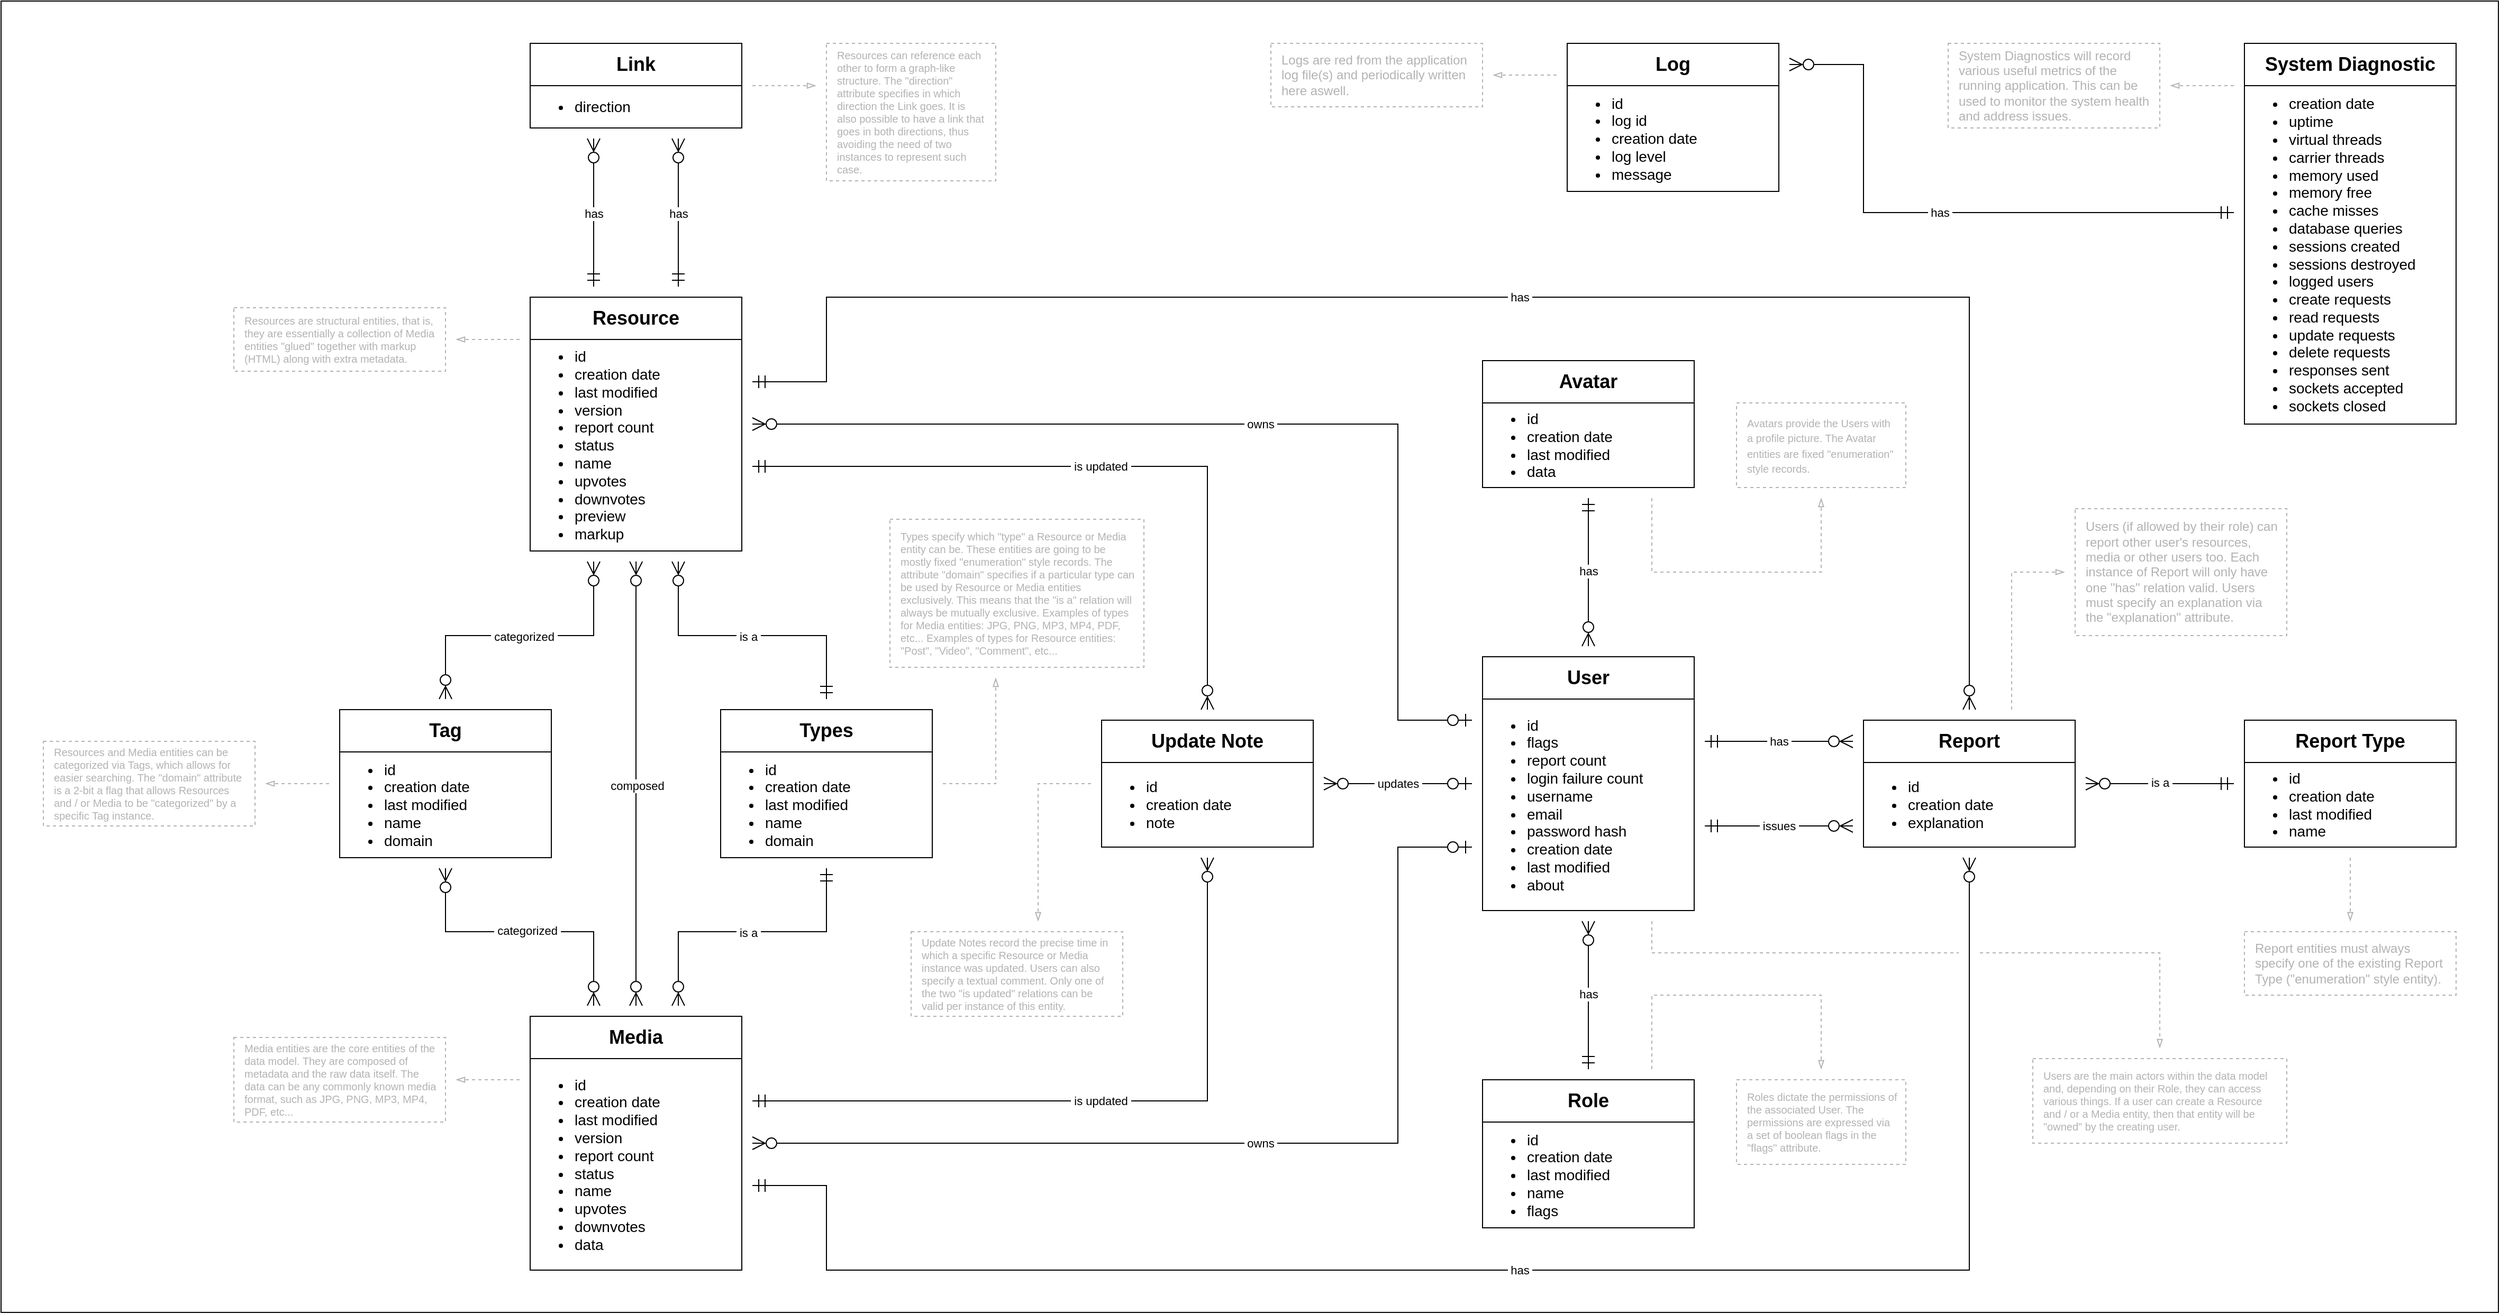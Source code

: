 <mxfile version="22.0.3" type="device" pages="3">
  <diagram id="eZXPIrArGWBGLFVNpYvM" name="Database ER">
    <mxGraphModel dx="2314" dy="1192" grid="1" gridSize="10" guides="0" tooltips="1" connect="1" arrows="1" fold="1" page="1" pageScale="1" pageWidth="4681" pageHeight="3300" math="0" shadow="0">
      <root>
        <mxCell id="0" />
        <mxCell id="1" parent="0" />
        <mxCell id="-WAaoJ8sJ4abrLc4d5gt-1" value="" style="rounded=0;whiteSpace=wrap;html=1;" parent="1" vertex="1">
          <mxGeometry x="760" y="760" width="2360" height="1240" as="geometry" />
        </mxCell>
        <mxCell id="M3f08CKbd2f47ijuFytJ-122" style="edgeStyle=orthogonalEdgeStyle;rounded=0;orthogonalLoop=1;jettySize=auto;html=1;endArrow=ERzeroToOne;endFill=0;startArrow=ERzeroToMany;startFill=0;endSize=10;startSize=10;" parent="1" edge="1">
          <mxGeometry relative="1" as="geometry">
            <mxPoint x="2010" y="1500" as="sourcePoint" />
            <mxPoint x="2150" y="1500" as="targetPoint" />
            <Array as="points">
              <mxPoint x="2080" y="1500" />
              <mxPoint x="2080" y="1500" />
            </Array>
          </mxGeometry>
        </mxCell>
        <mxCell id="M3f08CKbd2f47ijuFytJ-123" value="&amp;nbsp;updates&amp;nbsp;" style="edgeLabel;html=1;align=center;verticalAlign=middle;resizable=0;points=[];" parent="M3f08CKbd2f47ijuFytJ-122" vertex="1" connectable="0">
          <mxGeometry x="-0.003" relative="1" as="geometry">
            <mxPoint as="offset" />
          </mxGeometry>
        </mxCell>
        <mxCell id="7b05wyDqm9bEw5o-YQ6S-1" value="Resource" style="rounded=0;whiteSpace=wrap;html=1;fontSize=18;fontStyle=1;fillColor=none;" parent="1" vertex="1">
          <mxGeometry x="1260" y="1040" width="200" height="40" as="geometry" />
        </mxCell>
        <mxCell id="7b05wyDqm9bEw5o-YQ6S-2" value="&lt;ul style=&quot;font-size: 14px;&quot;&gt;&lt;li style=&quot;font-size: 14px;&quot;&gt;id&lt;/li&gt;&lt;li style=&quot;font-size: 14px;&quot;&gt;creation date&lt;/li&gt;&lt;li style=&quot;font-size: 14px;&quot;&gt;last modified&lt;/li&gt;&lt;li style=&quot;font-size: 14px;&quot;&gt;version&lt;/li&gt;&lt;li style=&quot;font-size: 14px;&quot;&gt;report count&lt;/li&gt;&lt;li style=&quot;font-size: 14px;&quot;&gt;status&lt;/li&gt;&lt;li&gt;name&lt;/li&gt;&lt;li style=&quot;font-size: 14px;&quot;&gt;upvotes&lt;/li&gt;&lt;li style=&quot;font-size: 14px;&quot;&gt;downvotes&lt;/li&gt;&lt;li style=&quot;font-size: 14px;&quot;&gt;preview&lt;/li&gt;&lt;li style=&quot;font-size: 14px;&quot;&gt;markup&lt;/li&gt;&lt;/ul&gt;" style="rounded=0;whiteSpace=wrap;html=1;align=left;fontSize=14;fillColor=none;verticalAlign=middle;" parent="1" vertex="1">
          <mxGeometry x="1260" y="1080" width="200" height="200" as="geometry" />
        </mxCell>
        <mxCell id="7b05wyDqm9bEw5o-YQ6S-3" value="Media" style="rounded=0;whiteSpace=wrap;html=1;fontSize=18;fontStyle=1;fillColor=none;" parent="1" vertex="1">
          <mxGeometry x="1260" y="1720" width="200" height="40" as="geometry" />
        </mxCell>
        <mxCell id="7b05wyDqm9bEw5o-YQ6S-4" value="&lt;ul style=&quot;font-size: 14px;&quot;&gt;&lt;li style=&quot;font-size: 14px;&quot;&gt;id&lt;/li&gt;&lt;li style=&quot;font-size: 14px;&quot;&gt;creation date&lt;/li&gt;&lt;li style=&quot;font-size: 14px;&quot;&gt;last modified&lt;/li&gt;&lt;li style=&quot;font-size: 14px;&quot;&gt;version&lt;/li&gt;&lt;li style=&quot;font-size: 14px;&quot;&gt;report count&lt;/li&gt;&lt;li style=&quot;font-size: 14px;&quot;&gt;status&lt;/li&gt;&lt;li&gt;name&lt;/li&gt;&lt;li style=&quot;font-size: 14px;&quot;&gt;upvotes&lt;/li&gt;&lt;li style=&quot;font-size: 14px;&quot;&gt;downvotes&lt;/li&gt;&lt;li style=&quot;font-size: 14px;&quot;&gt;data&lt;/li&gt;&lt;/ul&gt;" style="rounded=0;whiteSpace=wrap;html=1;align=left;fontSize=14;fillColor=none;verticalAlign=middle;" parent="1" vertex="1">
          <mxGeometry x="1260" y="1760" width="200" height="200" as="geometry" />
        </mxCell>
        <mxCell id="7b05wyDqm9bEw5o-YQ6S-5" style="edgeStyle=orthogonalEdgeStyle;rounded=0;orthogonalLoop=1;jettySize=auto;html=1;endArrow=ERzeroToMany;endFill=0;startArrow=ERzeroToMany;startFill=0;endSize=10;startSize=10;" parent="1" edge="1">
          <mxGeometry relative="1" as="geometry">
            <mxPoint x="1360" y="1710" as="sourcePoint" />
            <mxPoint x="1360.08" y="1290" as="targetPoint" />
            <Array as="points">
              <mxPoint x="1360.08" y="1320" />
              <mxPoint x="1360.08" y="1320" />
            </Array>
          </mxGeometry>
        </mxCell>
        <mxCell id="7b05wyDqm9bEw5o-YQ6S-6" value="&amp;nbsp;composed&amp;nbsp;" style="edgeLabel;html=1;align=center;verticalAlign=middle;resizable=0;points=[];" parent="7b05wyDqm9bEw5o-YQ6S-5" vertex="1" connectable="0">
          <mxGeometry x="-0.01" y="-1" relative="1" as="geometry">
            <mxPoint as="offset" />
          </mxGeometry>
        </mxCell>
        <mxCell id="7b05wyDqm9bEw5o-YQ6S-7" value="Types" style="rounded=0;whiteSpace=wrap;html=1;fontSize=18;fontStyle=1;fillColor=none;" parent="1" vertex="1">
          <mxGeometry x="1440" y="1430" width="200" height="40" as="geometry" />
        </mxCell>
        <mxCell id="7b05wyDqm9bEw5o-YQ6S-8" value="&lt;ul style=&quot;font-size: 14px;&quot;&gt;&lt;li style=&quot;font-size: 14px;&quot;&gt;id&lt;/li&gt;&lt;li&gt;creation date&lt;/li&gt;&lt;li&gt;last modified&lt;/li&gt;&lt;li style=&quot;font-size: 14px;&quot;&gt;name&lt;/li&gt;&lt;li style=&quot;font-size: 14px;&quot;&gt;domain&lt;/li&gt;&lt;/ul&gt;" style="rounded=0;whiteSpace=wrap;html=1;align=left;fontSize=14;fillColor=none;" parent="1" vertex="1">
          <mxGeometry x="1440" y="1470" width="200" height="100" as="geometry" />
        </mxCell>
        <mxCell id="7b05wyDqm9bEw5o-YQ6S-9" value="Tag" style="rounded=0;whiteSpace=wrap;html=1;fontSize=18;fontStyle=1;fillColor=none;" parent="1" vertex="1">
          <mxGeometry x="1080" y="1430" width="200" height="40" as="geometry" />
        </mxCell>
        <mxCell id="7b05wyDqm9bEw5o-YQ6S-10" value="&lt;ul style=&quot;font-size: 14px;&quot;&gt;&lt;li&gt;id&lt;/li&gt;&lt;li&gt;creation date&lt;/li&gt;&lt;li&gt;last modified&lt;/li&gt;&lt;li&gt;name&lt;/li&gt;&lt;li&gt;domain&lt;/li&gt;&lt;/ul&gt;" style="rounded=0;whiteSpace=wrap;html=1;align=left;fontSize=14;fillColor=none;" parent="1" vertex="1">
          <mxGeometry x="1080" y="1470" width="200" height="100" as="geometry" />
        </mxCell>
        <mxCell id="7b05wyDqm9bEw5o-YQ6S-11" value="Link" style="rounded=0;whiteSpace=wrap;html=1;fontSize=18;fontStyle=1;fillColor=none;" parent="1" vertex="1">
          <mxGeometry x="1260" y="800" width="200" height="40" as="geometry" />
        </mxCell>
        <mxCell id="7b05wyDqm9bEw5o-YQ6S-12" value="&lt;ul style=&quot;font-size: 14px;&quot;&gt;&lt;li style=&quot;font-size: 14px;&quot;&gt;direction&lt;/li&gt;&lt;/ul&gt;" style="rounded=0;whiteSpace=wrap;html=1;align=left;fontSize=14;fillColor=none;verticalAlign=middle;" parent="1" vertex="1">
          <mxGeometry x="1260" y="840" width="200" height="40" as="geometry" />
        </mxCell>
        <mxCell id="7b05wyDqm9bEw5o-YQ6S-13" style="edgeStyle=orthogonalEdgeStyle;rounded=0;orthogonalLoop=1;jettySize=auto;html=1;endArrow=ERmandOne;endFill=0;startArrow=ERzeroToMany;startFill=0;endSize=10;startSize=10;" parent="1" edge="1">
          <mxGeometry relative="1" as="geometry">
            <mxPoint x="1320" y="890" as="sourcePoint" />
            <mxPoint x="1320" y="1030" as="targetPoint" />
            <Array as="points">
              <mxPoint x="1320" y="930" />
              <mxPoint x="1320" y="930" />
            </Array>
          </mxGeometry>
        </mxCell>
        <mxCell id="7b05wyDqm9bEw5o-YQ6S-14" value="&amp;nbsp;has&amp;nbsp;" style="edgeLabel;html=1;align=center;verticalAlign=middle;resizable=0;points=[];" parent="7b05wyDqm9bEw5o-YQ6S-13" vertex="1" connectable="0">
          <mxGeometry x="0.006" relative="1" as="geometry">
            <mxPoint as="offset" />
          </mxGeometry>
        </mxCell>
        <mxCell id="7b05wyDqm9bEw5o-YQ6S-15" style="edgeStyle=orthogonalEdgeStyle;rounded=0;orthogonalLoop=1;jettySize=auto;html=1;endArrow=ERmandOne;endFill=0;startArrow=ERzeroToMany;startFill=0;endSize=10;startSize=10;" parent="1" edge="1">
          <mxGeometry relative="1" as="geometry">
            <mxPoint x="1400" y="890" as="sourcePoint" />
            <mxPoint x="1400" y="1030" as="targetPoint" />
            <Array as="points">
              <mxPoint x="1400" y="930" />
              <mxPoint x="1400" y="930" />
            </Array>
          </mxGeometry>
        </mxCell>
        <mxCell id="7b05wyDqm9bEw5o-YQ6S-16" value="&amp;nbsp;has&amp;nbsp;" style="edgeLabel;html=1;align=center;verticalAlign=middle;resizable=0;points=[];" parent="7b05wyDqm9bEw5o-YQ6S-15" vertex="1" connectable="0">
          <mxGeometry x="0.006" relative="1" as="geometry">
            <mxPoint as="offset" />
          </mxGeometry>
        </mxCell>
        <mxCell id="7b05wyDqm9bEw5o-YQ6S-20" style="edgeStyle=orthogonalEdgeStyle;rounded=0;orthogonalLoop=1;jettySize=auto;html=1;endArrow=ERzeroToMany;endFill=0;startArrow=ERzeroToMany;startFill=0;endSize=10;startSize=10;" parent="1" edge="1">
          <mxGeometry relative="1" as="geometry">
            <mxPoint x="1180" y="1420" as="sourcePoint" />
            <mxPoint x="1320" y="1290" as="targetPoint" />
            <Array as="points">
              <mxPoint x="1180" y="1360" />
              <mxPoint x="1320" y="1360" />
            </Array>
          </mxGeometry>
        </mxCell>
        <mxCell id="7b05wyDqm9bEw5o-YQ6S-21" value="&amp;nbsp;categorized&amp;nbsp;" style="edgeLabel;html=1;align=center;verticalAlign=middle;resizable=0;points=[];" parent="7b05wyDqm9bEw5o-YQ6S-20" vertex="1" connectable="0">
          <mxGeometry x="-0.01" y="-1" relative="1" as="geometry">
            <mxPoint as="offset" />
          </mxGeometry>
        </mxCell>
        <mxCell id="7b05wyDqm9bEw5o-YQ6S-22" style="edgeStyle=orthogonalEdgeStyle;rounded=0;orthogonalLoop=1;jettySize=auto;html=1;endArrow=ERzeroToMany;endFill=0;startArrow=ERzeroToMany;startFill=0;endSize=10;startSize=10;" parent="1" edge="1">
          <mxGeometry relative="1" as="geometry">
            <mxPoint x="1320" y="1710" as="sourcePoint" />
            <mxPoint x="1180" y="1580" as="targetPoint" />
            <Array as="points">
              <mxPoint x="1320" y="1640" />
              <mxPoint x="1180" y="1640" />
            </Array>
          </mxGeometry>
        </mxCell>
        <mxCell id="7b05wyDqm9bEw5o-YQ6S-23" value="&amp;nbsp;categorized&amp;nbsp;" style="edgeLabel;html=1;align=center;verticalAlign=middle;resizable=0;points=[];" parent="7b05wyDqm9bEw5o-YQ6S-22" vertex="1" connectable="0">
          <mxGeometry x="-0.01" y="-1" relative="1" as="geometry">
            <mxPoint as="offset" />
          </mxGeometry>
        </mxCell>
        <mxCell id="7b05wyDqm9bEw5o-YQ6S-24" style="edgeStyle=orthogonalEdgeStyle;rounded=0;orthogonalLoop=1;jettySize=auto;html=1;endArrow=ERzeroToMany;endFill=0;startArrow=ERmandOne;startFill=0;endSize=10;startSize=10;" parent="1" edge="1">
          <mxGeometry relative="1" as="geometry">
            <mxPoint x="1540" y="1420" as="sourcePoint" />
            <mxPoint x="1400" y="1290" as="targetPoint" />
            <Array as="points">
              <mxPoint x="1540" y="1360" />
              <mxPoint x="1400" y="1360" />
            </Array>
          </mxGeometry>
        </mxCell>
        <mxCell id="7b05wyDqm9bEw5o-YQ6S-25" value="&amp;nbsp;is a&amp;nbsp;" style="edgeLabel;html=1;align=center;verticalAlign=middle;resizable=0;points=[];" parent="7b05wyDqm9bEw5o-YQ6S-24" vertex="1" connectable="0">
          <mxGeometry x="-0.006" y="1" relative="1" as="geometry">
            <mxPoint as="offset" />
          </mxGeometry>
        </mxCell>
        <mxCell id="7b05wyDqm9bEw5o-YQ6S-26" style="edgeStyle=orthogonalEdgeStyle;rounded=0;orthogonalLoop=1;jettySize=auto;html=1;endArrow=ERzeroToMany;endFill=0;startArrow=ERmandOne;startFill=0;endSize=10;startSize=10;" parent="1" edge="1">
          <mxGeometry relative="1" as="geometry">
            <mxPoint x="1540" y="1580" as="sourcePoint" />
            <mxPoint x="1400" y="1710" as="targetPoint" />
            <Array as="points">
              <mxPoint x="1540" y="1640" />
              <mxPoint x="1400" y="1640" />
            </Array>
          </mxGeometry>
        </mxCell>
        <mxCell id="7b05wyDqm9bEw5o-YQ6S-27" value="&amp;nbsp;is a&amp;nbsp;" style="edgeLabel;html=1;align=center;verticalAlign=middle;resizable=0;points=[];" parent="7b05wyDqm9bEw5o-YQ6S-26" vertex="1" connectable="0">
          <mxGeometry x="-0.006" y="1" relative="1" as="geometry">
            <mxPoint as="offset" />
          </mxGeometry>
        </mxCell>
        <mxCell id="7b05wyDqm9bEw5o-YQ6S-28" value="Update Note" style="rounded=0;whiteSpace=wrap;html=1;fontSize=18;fontStyle=1;fillColor=none;" parent="1" vertex="1">
          <mxGeometry x="1800" y="1440" width="200" height="40" as="geometry" />
        </mxCell>
        <mxCell id="7b05wyDqm9bEw5o-YQ6S-29" value="&lt;ul style=&quot;font-size: 14px;&quot;&gt;&lt;li style=&quot;font-size: 14px;&quot;&gt;id&lt;/li&gt;&lt;li style=&quot;font-size: 14px;&quot;&gt;creation date&lt;/li&gt;&lt;li style=&quot;font-size: 14px;&quot;&gt;note&lt;/li&gt;&lt;/ul&gt;" style="rounded=0;whiteSpace=wrap;html=1;align=left;fontSize=14;fillColor=none;verticalAlign=middle;" parent="1" vertex="1">
          <mxGeometry x="1800" y="1480" width="200" height="80" as="geometry" />
        </mxCell>
        <mxCell id="7b05wyDqm9bEw5o-YQ6S-32" value="Report" style="rounded=0;whiteSpace=wrap;html=1;fontSize=18;fontStyle=1;fillColor=none;" parent="1" vertex="1">
          <mxGeometry x="2520" y="1440" width="200" height="40" as="geometry" />
        </mxCell>
        <mxCell id="7b05wyDqm9bEw5o-YQ6S-33" value="&lt;ul style=&quot;font-size: 14px;&quot;&gt;&lt;li style=&quot;font-size: 14px;&quot;&gt;id&lt;/li&gt;&lt;li style=&quot;font-size: 14px;&quot;&gt;creation date&lt;/li&gt;&lt;li style=&quot;font-size: 14px;&quot;&gt;explanation&lt;/li&gt;&lt;/ul&gt;" style="rounded=0;whiteSpace=wrap;html=1;align=left;fontSize=14;fillColor=none;verticalAlign=middle;" parent="1" vertex="1">
          <mxGeometry x="2520" y="1480" width="200" height="80" as="geometry" />
        </mxCell>
        <mxCell id="7b05wyDqm9bEw5o-YQ6S-34" value="Report Type" style="rounded=0;whiteSpace=wrap;html=1;fontSize=18;fontStyle=1;fillColor=none;" parent="1" vertex="1">
          <mxGeometry x="2880" y="1440" width="200" height="40" as="geometry" />
        </mxCell>
        <mxCell id="7b05wyDqm9bEw5o-YQ6S-35" value="&lt;ul style=&quot;font-size: 14px;&quot;&gt;&lt;li style=&quot;font-size: 14px;&quot;&gt;id&lt;/li&gt;&lt;li style=&quot;font-size: 14px;&quot;&gt;creation date&lt;/li&gt;&lt;li style=&quot;font-size: 14px;&quot;&gt;last modified&lt;/li&gt;&lt;li&gt;name&lt;/li&gt;&lt;/ul&gt;" style="rounded=0;whiteSpace=wrap;html=1;align=left;fontSize=14;fillColor=none;verticalAlign=middle;" parent="1" vertex="1">
          <mxGeometry x="2880" y="1480" width="200" height="80" as="geometry" />
        </mxCell>
        <mxCell id="7b05wyDqm9bEw5o-YQ6S-36" style="edgeStyle=orthogonalEdgeStyle;rounded=0;orthogonalLoop=1;jettySize=auto;html=1;endArrow=ERzeroToMany;endFill=0;startArrow=ERmandOne;startFill=0;endSize=10;startSize=10;" parent="1" edge="1">
          <mxGeometry relative="1" as="geometry">
            <mxPoint x="1470" y="1200" as="sourcePoint" />
            <mxPoint x="1900" y="1430" as="targetPoint" />
            <Array as="points">
              <mxPoint x="1900" y="1200" />
            </Array>
          </mxGeometry>
        </mxCell>
        <mxCell id="7b05wyDqm9bEw5o-YQ6S-37" value="&amp;nbsp;is updated&amp;nbsp;" style="edgeLabel;html=1;align=center;verticalAlign=middle;resizable=0;points=[];" parent="7b05wyDqm9bEw5o-YQ6S-36" vertex="1" connectable="0">
          <mxGeometry x="-0.004" relative="1" as="geometry">
            <mxPoint as="offset" />
          </mxGeometry>
        </mxCell>
        <mxCell id="7b05wyDqm9bEw5o-YQ6S-38" style="edgeStyle=orthogonalEdgeStyle;rounded=0;orthogonalLoop=1;jettySize=auto;html=1;endArrow=ERzeroToMany;endFill=0;startArrow=ERmandOne;startFill=0;endSize=10;startSize=10;" parent="1" edge="1">
          <mxGeometry relative="1" as="geometry">
            <mxPoint x="1470" y="1800" as="sourcePoint" />
            <mxPoint x="1900" y="1570" as="targetPoint" />
            <Array as="points">
              <mxPoint x="1900" y="1800" />
            </Array>
          </mxGeometry>
        </mxCell>
        <mxCell id="7b05wyDqm9bEw5o-YQ6S-39" value="&amp;nbsp;is updated&amp;nbsp;" style="edgeLabel;html=1;align=center;verticalAlign=middle;resizable=0;points=[];" parent="7b05wyDqm9bEw5o-YQ6S-38" vertex="1" connectable="0">
          <mxGeometry x="-0.004" relative="1" as="geometry">
            <mxPoint as="offset" />
          </mxGeometry>
        </mxCell>
        <mxCell id="7b05wyDqm9bEw5o-YQ6S-40" style="edgeStyle=orthogonalEdgeStyle;rounded=0;orthogonalLoop=1;jettySize=auto;html=1;endArrow=ERmandOne;endFill=0;startArrow=ERzeroToMany;startFill=0;endSize=10;startSize=10;" parent="1" edge="1">
          <mxGeometry relative="1" as="geometry">
            <mxPoint x="2730" y="1500" as="sourcePoint" />
            <mxPoint x="2870" y="1500" as="targetPoint" />
          </mxGeometry>
        </mxCell>
        <mxCell id="7b05wyDqm9bEw5o-YQ6S-41" value="&amp;nbsp;is a&amp;nbsp;" style="edgeLabel;html=1;align=center;verticalAlign=middle;resizable=0;points=[];" parent="7b05wyDqm9bEw5o-YQ6S-40" vertex="1" connectable="0">
          <mxGeometry x="-0.006" y="1" relative="1" as="geometry">
            <mxPoint as="offset" />
          </mxGeometry>
        </mxCell>
        <mxCell id="7b05wyDqm9bEw5o-YQ6S-42" value="User" style="rounded=0;whiteSpace=wrap;html=1;fontSize=18;fontStyle=1;fillColor=none;" parent="1" vertex="1">
          <mxGeometry x="2160" y="1380" width="200" height="40" as="geometry" />
        </mxCell>
        <mxCell id="7b05wyDqm9bEw5o-YQ6S-43" value="&lt;ul style=&quot;font-size: 14px;&quot;&gt;&lt;li style=&quot;font-size: 14px;&quot;&gt;id&lt;/li&gt;&lt;li&gt;flags&lt;/li&gt;&lt;li&gt;report count&lt;/li&gt;&lt;li&gt;login failure count&lt;/li&gt;&lt;li style=&quot;font-size: 14px;&quot;&gt;username&lt;/li&gt;&lt;li style=&quot;font-size: 14px;&quot;&gt;email&lt;/li&gt;&lt;li style=&quot;font-size: 14px;&quot;&gt;password hash&lt;/li&gt;&lt;li style=&quot;font-size: 14px;&quot;&gt;creation date&lt;/li&gt;&lt;li style=&quot;font-size: 14px;&quot;&gt;last modified&lt;/li&gt;&lt;li style=&quot;font-size: 14px;&quot;&gt;about&lt;/li&gt;&lt;/ul&gt;" style="rounded=0;whiteSpace=wrap;html=1;align=left;fontSize=14;fillColor=none;verticalAlign=middle;" parent="1" vertex="1">
          <mxGeometry x="2160" y="1420" width="200" height="200" as="geometry" />
        </mxCell>
        <mxCell id="7b05wyDqm9bEw5o-YQ6S-44" style="edgeStyle=orthogonalEdgeStyle;rounded=0;orthogonalLoop=1;jettySize=auto;html=1;endArrow=ERzeroToOne;endFill=0;startArrow=ERzeroToMany;startFill=0;endSize=10;startSize=10;" parent="1" edge="1">
          <mxGeometry relative="1" as="geometry">
            <mxPoint x="1470" y="1840" as="sourcePoint" />
            <mxPoint x="2150" y="1560" as="targetPoint" />
            <Array as="points">
              <mxPoint x="2080" y="1840" />
              <mxPoint x="2080" y="1560" />
            </Array>
          </mxGeometry>
        </mxCell>
        <mxCell id="7b05wyDqm9bEw5o-YQ6S-45" value="&amp;nbsp;owns&amp;nbsp;" style="edgeLabel;html=1;align=center;verticalAlign=middle;resizable=0;points=[];" parent="7b05wyDqm9bEw5o-YQ6S-44" vertex="1" connectable="0">
          <mxGeometry x="0.0" relative="1" as="geometry">
            <mxPoint as="offset" />
          </mxGeometry>
        </mxCell>
        <mxCell id="7b05wyDqm9bEw5o-YQ6S-46" style="edgeStyle=orthogonalEdgeStyle;rounded=0;orthogonalLoop=1;jettySize=auto;html=1;endArrow=ERzeroToMany;endFill=0;startArrow=ERmandOne;startFill=0;endSize=10;startSize=10;" parent="1" edge="1">
          <mxGeometry relative="1" as="geometry">
            <mxPoint x="1470" y="1880" as="sourcePoint" />
            <mxPoint x="2620" y="1570" as="targetPoint" />
            <Array as="points">
              <mxPoint x="1540" y="1880" />
              <mxPoint x="1540" y="1960" />
              <mxPoint x="2620" y="1960" />
            </Array>
          </mxGeometry>
        </mxCell>
        <mxCell id="7b05wyDqm9bEw5o-YQ6S-47" value="&amp;nbsp;has&amp;nbsp;" style="edgeLabel;html=1;align=center;verticalAlign=middle;resizable=0;points=[];" parent="7b05wyDqm9bEw5o-YQ6S-46" vertex="1" connectable="0">
          <mxGeometry x="-0.006" relative="1" as="geometry">
            <mxPoint as="offset" />
          </mxGeometry>
        </mxCell>
        <mxCell id="7b05wyDqm9bEw5o-YQ6S-48" style="edgeStyle=orthogonalEdgeStyle;rounded=0;orthogonalLoop=1;jettySize=auto;html=1;endArrow=ERzeroToMany;endFill=0;startArrow=ERmandOne;startFill=0;endSize=10;startSize=10;" parent="1" edge="1">
          <mxGeometry relative="1" as="geometry">
            <mxPoint x="1470" y="1120" as="sourcePoint" />
            <mxPoint x="2620" y="1430" as="targetPoint" />
            <Array as="points">
              <mxPoint x="1540" y="1120" />
              <mxPoint x="1540" y="1040" />
              <mxPoint x="2620" y="1040" />
            </Array>
          </mxGeometry>
        </mxCell>
        <mxCell id="7b05wyDqm9bEw5o-YQ6S-49" value="&amp;nbsp;has&amp;nbsp;" style="edgeLabel;html=1;align=center;verticalAlign=middle;resizable=0;points=[];" parent="7b05wyDqm9bEw5o-YQ6S-48" vertex="1" connectable="0">
          <mxGeometry x="-0.006" relative="1" as="geometry">
            <mxPoint as="offset" />
          </mxGeometry>
        </mxCell>
        <mxCell id="7b05wyDqm9bEw5o-YQ6S-50" style="edgeStyle=orthogonalEdgeStyle;rounded=0;orthogonalLoop=1;jettySize=auto;html=1;endArrow=ERzeroToOne;endFill=0;startArrow=ERzeroToMany;startFill=0;endSize=10;startSize=10;" parent="1" edge="1">
          <mxGeometry relative="1" as="geometry">
            <mxPoint x="1470" y="1160" as="sourcePoint" />
            <mxPoint x="2150" y="1440" as="targetPoint" />
            <Array as="points">
              <mxPoint x="2080" y="1160" />
              <mxPoint x="2080" y="1440" />
            </Array>
          </mxGeometry>
        </mxCell>
        <mxCell id="7b05wyDqm9bEw5o-YQ6S-51" value="&amp;nbsp;owns&amp;nbsp;" style="edgeLabel;html=1;align=center;verticalAlign=middle;resizable=0;points=[];" parent="7b05wyDqm9bEw5o-YQ6S-50" vertex="1" connectable="0">
          <mxGeometry x="0.0" relative="1" as="geometry">
            <mxPoint as="offset" />
          </mxGeometry>
        </mxCell>
        <mxCell id="7b05wyDqm9bEw5o-YQ6S-54" value="Avatar" style="rounded=0;whiteSpace=wrap;html=1;fontSize=18;fontStyle=1;fillColor=none;" parent="1" vertex="1">
          <mxGeometry x="2160" y="1100" width="200" height="40" as="geometry" />
        </mxCell>
        <mxCell id="7b05wyDqm9bEw5o-YQ6S-55" value="&lt;ul style=&quot;font-size: 14px;&quot;&gt;&lt;li style=&quot;font-size: 14px;&quot;&gt;id&lt;/li&gt;&lt;li style=&quot;font-size: 14px;&quot;&gt;creation date&lt;/li&gt;&lt;li style=&quot;font-size: 14px;&quot;&gt;last modified&lt;/li&gt;&lt;li style=&quot;font-size: 14px;&quot;&gt;data&lt;/li&gt;&lt;/ul&gt;" style="rounded=0;whiteSpace=wrap;html=1;align=left;fontSize=14;fillColor=none;verticalAlign=middle;" parent="1" vertex="1">
          <mxGeometry x="2160" y="1140" width="200" height="80" as="geometry" />
        </mxCell>
        <mxCell id="7b05wyDqm9bEw5o-YQ6S-56" style="edgeStyle=orthogonalEdgeStyle;rounded=0;orthogonalLoop=1;jettySize=auto;html=1;endArrow=ERmandOne;endFill=0;startArrow=ERzeroToMany;startFill=0;endSize=10;startSize=10;" parent="1" edge="1">
          <mxGeometry relative="1" as="geometry">
            <mxPoint x="2260" y="1370" as="sourcePoint" />
            <mxPoint x="2260" y="1230" as="targetPoint" />
          </mxGeometry>
        </mxCell>
        <mxCell id="7b05wyDqm9bEw5o-YQ6S-57" value="has" style="edgeLabel;html=1;align=center;verticalAlign=middle;resizable=0;points=[];" parent="7b05wyDqm9bEw5o-YQ6S-56" vertex="1" connectable="0">
          <mxGeometry x="0.018" relative="1" as="geometry">
            <mxPoint as="offset" />
          </mxGeometry>
        </mxCell>
        <mxCell id="7b05wyDqm9bEw5o-YQ6S-58" value="Role" style="rounded=0;whiteSpace=wrap;html=1;fontSize=18;fontStyle=1;fillColor=none;" parent="1" vertex="1">
          <mxGeometry x="2160" y="1780" width="200" height="40" as="geometry" />
        </mxCell>
        <mxCell id="7b05wyDqm9bEw5o-YQ6S-59" value="&lt;ul style=&quot;font-size: 14px;&quot;&gt;&lt;li style=&quot;font-size: 14px;&quot;&gt;id&lt;/li&gt;&lt;li style=&quot;font-size: 14px;&quot;&gt;creation date&lt;/li&gt;&lt;li style=&quot;font-size: 14px;&quot;&gt;last modified&lt;/li&gt;&lt;li&gt;name&lt;/li&gt;&lt;li style=&quot;font-size: 14px;&quot;&gt;flags&lt;/li&gt;&lt;/ul&gt;" style="rounded=0;whiteSpace=wrap;html=1;align=left;fontSize=14;fillColor=none;verticalAlign=middle;" parent="1" vertex="1">
          <mxGeometry x="2160" y="1820" width="200" height="100" as="geometry" />
        </mxCell>
        <mxCell id="7b05wyDqm9bEw5o-YQ6S-60" style="edgeStyle=orthogonalEdgeStyle;rounded=0;orthogonalLoop=1;jettySize=auto;html=1;endArrow=ERzeroToMany;endFill=0;startArrow=ERmandOne;startFill=0;endSize=10;startSize=10;" parent="1" edge="1">
          <mxGeometry relative="1" as="geometry">
            <mxPoint x="2260" y="1770" as="sourcePoint" />
            <mxPoint x="2260" y="1630" as="targetPoint" />
          </mxGeometry>
        </mxCell>
        <mxCell id="7b05wyDqm9bEw5o-YQ6S-61" value="has" style="edgeLabel;html=1;align=center;verticalAlign=middle;resizable=0;points=[];" parent="7b05wyDqm9bEw5o-YQ6S-60" vertex="1" connectable="0">
          <mxGeometry x="0.018" relative="1" as="geometry">
            <mxPoint as="offset" />
          </mxGeometry>
        </mxCell>
        <mxCell id="7b05wyDqm9bEw5o-YQ6S-64" style="edgeStyle=orthogonalEdgeStyle;rounded=0;orthogonalLoop=1;jettySize=auto;html=1;endArrow=ERzeroToMany;endFill=0;startArrow=ERmandOne;startFill=0;endSize=10;startSize=10;" parent="1" edge="1">
          <mxGeometry relative="1" as="geometry">
            <mxPoint x="2370" y="1460" as="sourcePoint" />
            <mxPoint x="2510" y="1460" as="targetPoint" />
            <Array as="points">
              <mxPoint x="2440" y="1460" />
              <mxPoint x="2440" y="1460" />
            </Array>
          </mxGeometry>
        </mxCell>
        <mxCell id="7b05wyDqm9bEw5o-YQ6S-65" value="&amp;nbsp;has&amp;nbsp;" style="edgeLabel;html=1;align=center;verticalAlign=middle;resizable=0;points=[];" parent="7b05wyDqm9bEw5o-YQ6S-64" vertex="1" connectable="0">
          <mxGeometry x="-0.006" relative="1" as="geometry">
            <mxPoint as="offset" />
          </mxGeometry>
        </mxCell>
        <mxCell id="7b05wyDqm9bEw5o-YQ6S-66" style="edgeStyle=orthogonalEdgeStyle;rounded=0;orthogonalLoop=1;jettySize=auto;html=1;endArrow=ERzeroToMany;endFill=0;startArrow=ERmandOne;startFill=0;endSize=10;startSize=10;" parent="1" edge="1">
          <mxGeometry relative="1" as="geometry">
            <mxPoint x="2370" y="1540" as="sourcePoint" />
            <mxPoint x="2510" y="1540" as="targetPoint" />
            <Array as="points">
              <mxPoint x="2440" y="1540" />
              <mxPoint x="2440" y="1540" />
            </Array>
          </mxGeometry>
        </mxCell>
        <mxCell id="7b05wyDqm9bEw5o-YQ6S-67" value="&amp;nbsp;issues&amp;nbsp;" style="edgeLabel;html=1;align=center;verticalAlign=middle;resizable=0;points=[];" parent="7b05wyDqm9bEw5o-YQ6S-66" vertex="1" connectable="0">
          <mxGeometry x="-0.006" relative="1" as="geometry">
            <mxPoint as="offset" />
          </mxGeometry>
        </mxCell>
        <mxCell id="4DxbdbWb2lk3k9siDuRa-1" value="&lt;div style=&quot;font-size: 10px;&quot;&gt;&lt;span style=&quot;background-color: initial; font-size: 10px;&quot;&gt;&lt;font style=&quot;font-size: 10px;&quot;&gt;Resources can reference each other to form a graph-like structure. The &quot;direction&quot; attribute specifies in which direction the Link goes. It is also possible to have a link that goes in both directions, thus avoiding the need of two instances to represent such case.&lt;/font&gt;&lt;/span&gt;&lt;/div&gt;" style="text;html=1;strokeColor=#B3B3B3;fillColor=none;align=left;verticalAlign=middle;whiteSpace=wrap;rounded=0;perimeterSpacing=0;dashed=1;spacing=10;fontColor=#B3B3B3;fontSize=10;" parent="1" vertex="1">
          <mxGeometry x="1540" y="800" width="160" height="130" as="geometry" />
        </mxCell>
        <mxCell id="4DxbdbWb2lk3k9siDuRa-3" value="&lt;font style=&quot;font-size: 10px;&quot;&gt;Resources are structural entities, that is, they are essentially a collection of Media entities &quot;glued&quot; together with markup (HTML) along with extra metadata.&lt;/font&gt;" style="text;html=1;strokeColor=#B3B3B3;fillColor=none;align=left;verticalAlign=middle;whiteSpace=wrap;rounded=0;perimeterSpacing=0;dashed=1;spacing=10;fontColor=#B3B3B3;fontSize=10;" parent="1" vertex="1">
          <mxGeometry x="980" y="1050" width="200" height="60" as="geometry" />
        </mxCell>
        <mxCell id="4DxbdbWb2lk3k9siDuRa-4" value="&lt;font color=&quot;#b3b3b3&quot; style=&quot;font-size: 10px;&quot;&gt;Media entities are the core entities of the data model. They are composed of metadata and the raw data itself. The data can be any commonly known media format, such as JPG, PNG, MP3, MP4, PDF, etc...&lt;/font&gt;" style="text;html=1;strokeColor=#B3B3B3;fillColor=none;align=left;verticalAlign=middle;whiteSpace=wrap;rounded=0;perimeterSpacing=0;dashed=1;spacing=10;fontSize=10;" parent="1" vertex="1">
          <mxGeometry x="980" y="1740" width="200" height="80" as="geometry" />
        </mxCell>
        <mxCell id="4DxbdbWb2lk3k9siDuRa-5" value="&lt;font color=&quot;#b3b3b3&quot; style=&quot;font-size: 10px;&quot;&gt;Resources and Media entities can be categorized via Tags, which allows for easier searching. The &quot;domain&quot; attribute is a 2-bit a flag that allows Resources and / or Media to be &quot;categorized&quot; by a specific Tag instance.&lt;/font&gt;" style="text;html=1;strokeColor=#B3B3B3;fillColor=none;align=left;verticalAlign=middle;whiteSpace=wrap;rounded=0;perimeterSpacing=0;dashed=1;spacing=10;fontSize=10;" parent="1" vertex="1">
          <mxGeometry x="800" y="1460" width="200" height="80" as="geometry" />
        </mxCell>
        <mxCell id="4DxbdbWb2lk3k9siDuRa-6" value="&lt;font color=&quot;#b3b3b3&quot; style=&quot;font-size: 10px;&quot;&gt;Types specify which &quot;type&quot; a Resource or Media entity can be. These entities are going to be mostly fixed &quot;enumeration&quot; style records. The attribute &quot;domain&quot; specifies if a particular type can be used by Resource or Media entities exclusively. This means that the &quot;is a&quot; relation will always be mutually exclusive. Examples of types for Media entities:&amp;nbsp;JPG, PNG, MP3, MP4, PDF, etc... Examples of types for Resource entities: &quot;Post&quot;, &quot;Video&quot;, &quot;Comment&quot;, etc...&lt;br&gt;&lt;/font&gt;" style="text;html=1;strokeColor=#B3B3B3;fillColor=none;align=left;verticalAlign=middle;whiteSpace=wrap;rounded=0;perimeterSpacing=0;dashed=1;spacing=10;fontSize=10;" parent="1" vertex="1">
          <mxGeometry x="1600" y="1250" width="240" height="140" as="geometry" />
        </mxCell>
        <mxCell id="4DxbdbWb2lk3k9siDuRa-7" value="&lt;font color=&quot;#b3b3b3&quot; style=&quot;font-size: 10px;&quot;&gt;Update Notes record the precise time in which a specific Resource or Media instance was updated. Users can also specify a textual comment. Only one of the two &quot;is updated&quot; relations can be valid per instance of this entity.&lt;/font&gt;" style="text;html=1;strokeColor=#B3B3B3;fillColor=none;align=left;verticalAlign=middle;whiteSpace=wrap;rounded=0;perimeterSpacing=0;dashed=1;spacing=10;fontSize=10;" parent="1" vertex="1">
          <mxGeometry x="1620" y="1640" width="200" height="80" as="geometry" />
        </mxCell>
        <mxCell id="4DxbdbWb2lk3k9siDuRa-8" value="&lt;font color=&quot;#b3b3b3&quot; style=&quot;font-size: 10px;&quot;&gt;Roles dictate the permissions of the associated User. The permissions are expressed via a set of boolean flags in the &quot;flags&quot; attribute.&lt;/font&gt;" style="text;html=1;strokeColor=#B3B3B3;fillColor=none;align=left;verticalAlign=middle;whiteSpace=wrap;rounded=0;perimeterSpacing=0;dashed=1;spacing=10;fontSize=10;" parent="1" vertex="1">
          <mxGeometry x="2400" y="1780" width="160" height="80" as="geometry" />
        </mxCell>
        <mxCell id="4DxbdbWb2lk3k9siDuRa-9" value="&lt;font style=&quot;font-size: 10px;&quot; color=&quot;#b3b3b3&quot;&gt;Avatars provide the Users with a profile picture. The Avatar entities are fixed &quot;enumeration&quot; style records.&lt;/font&gt;" style="text;html=1;strokeColor=#B3B3B3;fillColor=none;align=left;verticalAlign=middle;whiteSpace=wrap;rounded=0;perimeterSpacing=0;dashed=1;spacing=10;" parent="1" vertex="1">
          <mxGeometry x="2400" y="1140" width="160" height="80" as="geometry" />
        </mxCell>
        <mxCell id="4DxbdbWb2lk3k9siDuRa-10" value="&lt;font color=&quot;#b3b3b3&quot;&gt;Report entities must always specify one of the existing Report Type (&quot;enumeration&quot; style entity).&lt;/font&gt;" style="text;html=1;strokeColor=#B3B3B3;fillColor=none;align=left;verticalAlign=middle;whiteSpace=wrap;rounded=0;perimeterSpacing=0;dashed=1;spacing=10;" parent="1" vertex="1">
          <mxGeometry x="2880" y="1640" width="200" height="60" as="geometry" />
        </mxCell>
        <mxCell id="4DxbdbWb2lk3k9siDuRa-11" value="&lt;font color=&quot;#b3b3b3&quot;&gt;Users (if allowed by their role) can report other user&#39;s resources, media or other users too. Each instance of Report will only have one &quot;has&quot; relation valid. Users must specify an explanation via the &quot;explanation&quot; attribute.&lt;/font&gt;" style="text;html=1;strokeColor=#B3B3B3;fillColor=none;align=left;verticalAlign=middle;whiteSpace=wrap;rounded=0;perimeterSpacing=0;dashed=1;spacing=10;" parent="1" vertex="1">
          <mxGeometry x="2720" y="1240" width="200" height="120" as="geometry" />
        </mxCell>
        <mxCell id="4DxbdbWb2lk3k9siDuRa-12" value="" style="endArrow=blockThin;html=1;rounded=0;dashed=1;endFill=0;strokeColor=#B3B3B3;" parent="1" edge="1">
          <mxGeometry width="50" height="50" relative="1" as="geometry">
            <mxPoint x="1470" y="840" as="sourcePoint" />
            <mxPoint x="1530" y="840" as="targetPoint" />
          </mxGeometry>
        </mxCell>
        <mxCell id="4DxbdbWb2lk3k9siDuRa-13" value="" style="endArrow=blockThin;html=1;rounded=0;dashed=1;endFill=0;strokeColor=#B3B3B3;" parent="1" edge="1">
          <mxGeometry width="50" height="50" relative="1" as="geometry">
            <mxPoint x="1250" y="1080" as="sourcePoint" />
            <mxPoint x="1190" y="1080" as="targetPoint" />
          </mxGeometry>
        </mxCell>
        <mxCell id="4DxbdbWb2lk3k9siDuRa-14" value="" style="endArrow=blockThin;html=1;rounded=0;dashed=1;endFill=0;strokeColor=#B3B3B3;" parent="1" edge="1">
          <mxGeometry width="50" height="50" relative="1" as="geometry">
            <mxPoint x="1070" y="1500" as="sourcePoint" />
            <mxPoint x="1010" y="1500" as="targetPoint" />
          </mxGeometry>
        </mxCell>
        <mxCell id="4DxbdbWb2lk3k9siDuRa-15" value="" style="endArrow=blockThin;html=1;rounded=0;dashed=1;endFill=0;strokeColor=#B3B3B3;" parent="1" edge="1">
          <mxGeometry width="50" height="50" relative="1" as="geometry">
            <mxPoint x="1250" y="1780" as="sourcePoint" />
            <mxPoint x="1190" y="1780" as="targetPoint" />
          </mxGeometry>
        </mxCell>
        <mxCell id="4DxbdbWb2lk3k9siDuRa-16" value="" style="endArrow=blockThin;html=1;rounded=0;dashed=1;endFill=0;strokeColor=#B3B3B3;" parent="1" edge="1">
          <mxGeometry width="50" height="50" relative="1" as="geometry">
            <mxPoint x="1790" y="1500" as="sourcePoint" />
            <mxPoint x="1740" y="1630" as="targetPoint" />
            <Array as="points">
              <mxPoint x="1740" y="1500" />
            </Array>
          </mxGeometry>
        </mxCell>
        <mxCell id="4DxbdbWb2lk3k9siDuRa-18" value="" style="endArrow=blockThin;html=1;rounded=0;dashed=1;endFill=0;strokeColor=#B3B3B3;" parent="1" edge="1">
          <mxGeometry width="50" height="50" relative="1" as="geometry">
            <mxPoint x="1650" y="1500" as="sourcePoint" />
            <mxPoint x="1700" y="1400" as="targetPoint" />
            <Array as="points">
              <mxPoint x="1700" y="1500" />
            </Array>
          </mxGeometry>
        </mxCell>
        <mxCell id="4DxbdbWb2lk3k9siDuRa-19" value="" style="endArrow=blockThin;html=1;rounded=0;dashed=1;endFill=0;strokeColor=#B3B3B3;" parent="1" edge="1">
          <mxGeometry width="50" height="50" relative="1" as="geometry">
            <mxPoint x="2320" y="1770" as="sourcePoint" />
            <mxPoint x="2480" y="1770" as="targetPoint" />
            <Array as="points">
              <mxPoint x="2320" y="1700" />
              <mxPoint x="2480" y="1700" />
            </Array>
          </mxGeometry>
        </mxCell>
        <mxCell id="4DxbdbWb2lk3k9siDuRa-21" value="" style="endArrow=blockThin;html=1;rounded=0;dashed=1;endFill=0;strokeColor=#B3B3B3;" parent="1" edge="1">
          <mxGeometry width="50" height="50" relative="1" as="geometry">
            <mxPoint x="2320" y="1230" as="sourcePoint" />
            <mxPoint x="2480" y="1230" as="targetPoint" />
            <Array as="points">
              <mxPoint x="2320" y="1300" />
              <mxPoint x="2480" y="1300" />
            </Array>
          </mxGeometry>
        </mxCell>
        <mxCell id="4DxbdbWb2lk3k9siDuRa-22" value="" style="endArrow=blockThin;html=1;rounded=0;dashed=1;endFill=0;strokeColor=#B3B3B3;" parent="1" edge="1">
          <mxGeometry width="50" height="50" relative="1" as="geometry">
            <mxPoint x="2660" y="1430" as="sourcePoint" />
            <mxPoint x="2710" y="1300" as="targetPoint" />
            <Array as="points">
              <mxPoint x="2660" y="1300" />
            </Array>
          </mxGeometry>
        </mxCell>
        <mxCell id="4DxbdbWb2lk3k9siDuRa-23" value="" style="endArrow=blockThin;html=1;rounded=0;dashed=1;endFill=0;strokeColor=#B3B3B3;" parent="1" edge="1">
          <mxGeometry width="50" height="50" relative="1" as="geometry">
            <mxPoint x="2980" y="1570" as="sourcePoint" />
            <mxPoint x="2980" y="1630" as="targetPoint" />
            <Array as="points">
              <mxPoint x="2980" y="1600" />
            </Array>
          </mxGeometry>
        </mxCell>
        <mxCell id="4DxbdbWb2lk3k9siDuRa-25" value="Users are the main actors within the data model and, depending on their Role, they can access various things. If a user can create a Resource and / or a Media entity, then that entity will be &quot;owned&quot; by the creating user." style="text;html=1;strokeColor=#B3B3B3;fillColor=none;align=left;verticalAlign=middle;whiteSpace=wrap;rounded=0;perimeterSpacing=0;dashed=1;spacing=10;fontSize=10;fontColor=#B3B3B3;" parent="1" vertex="1">
          <mxGeometry x="2680" y="1760" width="240" height="80" as="geometry" />
        </mxCell>
        <mxCell id="4DxbdbWb2lk3k9siDuRa-26" value="" style="endArrow=blockThin;html=1;rounded=0;dashed=1;endFill=0;strokeColor=#B3B3B3;jumpStyle=gap;jumpSize=20;" parent="1" edge="1">
          <mxGeometry width="50" height="50" relative="1" as="geometry">
            <mxPoint x="2320" y="1630" as="sourcePoint" />
            <mxPoint x="2800" y="1750" as="targetPoint" />
            <Array as="points">
              <mxPoint x="2320" y="1660" />
              <mxPoint x="2800" y="1660" />
            </Array>
          </mxGeometry>
        </mxCell>
        <mxCell id="fmmEpZtJAJZfhJGe7ApT-1" value="System Diagnostic" style="rounded=0;whiteSpace=wrap;html=1;fontSize=18;fontStyle=1;fillColor=none;" parent="1" vertex="1">
          <mxGeometry x="2880" y="800" width="200" height="40" as="geometry" />
        </mxCell>
        <mxCell id="fmmEpZtJAJZfhJGe7ApT-2" value="&lt;ul style=&quot;font-size: 14px;&quot;&gt;&lt;li style=&quot;font-size: 14px;&quot;&gt;creation date&lt;/li&gt;&lt;li style=&quot;font-size: 14px;&quot;&gt;uptime&lt;/li&gt;&lt;li style=&quot;font-size: 14px;&quot;&gt;virtual threads&lt;/li&gt;&lt;li style=&quot;font-size: 14px;&quot;&gt;carrier threads&lt;/li&gt;&lt;li style=&quot;font-size: 14px;&quot;&gt;memory used&lt;/li&gt;&lt;li style=&quot;font-size: 14px;&quot;&gt;memory free&lt;/li&gt;&lt;li style=&quot;font-size: 14px;&quot;&gt;cache misses&lt;/li&gt;&lt;li style=&quot;font-size: 14px;&quot;&gt;database queries&lt;/li&gt;&lt;li style=&quot;font-size: 14px;&quot;&gt;sessions created&lt;/li&gt;&lt;li style=&quot;font-size: 14px;&quot;&gt;sessions destroyed&lt;/li&gt;&lt;li style=&quot;font-size: 14px;&quot;&gt;logged users&lt;/li&gt;&lt;li style=&quot;font-size: 14px;&quot;&gt;create requests&lt;/li&gt;&lt;li style=&quot;font-size: 14px;&quot;&gt;read requests&lt;/li&gt;&lt;li style=&quot;font-size: 14px;&quot;&gt;update requests&lt;/li&gt;&lt;li style=&quot;font-size: 14px;&quot;&gt;delete requests&lt;/li&gt;&lt;li style=&quot;font-size: 14px;&quot;&gt;responses sent&lt;/li&gt;&lt;li style=&quot;font-size: 14px;&quot;&gt;sockets accepted&lt;/li&gt;&lt;li style=&quot;font-size: 14px;&quot;&gt;sockets closed&lt;/li&gt;&lt;/ul&gt;" style="rounded=0;whiteSpace=wrap;html=1;align=left;fontSize=14;fillColor=none;verticalAlign=middle;" parent="1" vertex="1">
          <mxGeometry x="2880" y="840" width="200" height="320" as="geometry" />
        </mxCell>
        <mxCell id="9JjYuR4UTPl9N2FX4pHk-1" value="&lt;font color=&quot;#b3b3b3&quot;&gt;System Diagnostics will record various useful metrics of the running application. This can be used to monitor the system health and address issues.&lt;/font&gt;" style="text;html=1;strokeColor=#B3B3B3;fillColor=none;align=left;verticalAlign=middle;whiteSpace=wrap;rounded=0;perimeterSpacing=0;dashed=1;spacing=10;" parent="1" vertex="1">
          <mxGeometry x="2600" y="800" width="200" height="80" as="geometry" />
        </mxCell>
        <mxCell id="9JjYuR4UTPl9N2FX4pHk-2" value="" style="endArrow=blockThin;html=1;rounded=0;dashed=1;endFill=0;strokeColor=#B3B3B3;" parent="1" edge="1">
          <mxGeometry width="50" height="50" relative="1" as="geometry">
            <mxPoint x="2870" y="840" as="sourcePoint" />
            <mxPoint x="2810" y="840" as="targetPoint" />
          </mxGeometry>
        </mxCell>
        <mxCell id="s_fJ5wskB-hJh5at7gJH-1" value="Log" style="rounded=0;whiteSpace=wrap;html=1;fontSize=18;fontStyle=1;fillColor=none;" parent="1" vertex="1">
          <mxGeometry x="2240" y="800" width="200" height="40" as="geometry" />
        </mxCell>
        <mxCell id="s_fJ5wskB-hJh5at7gJH-2" value="&lt;ul style=&quot;font-size: 14px;&quot;&gt;&lt;li style=&quot;font-size: 14px;&quot;&gt;id&lt;/li&gt;&lt;li style=&quot;font-size: 14px;&quot;&gt;log id&lt;/li&gt;&lt;li style=&quot;font-size: 14px;&quot;&gt;creation date&lt;/li&gt;&lt;li style=&quot;font-size: 14px;&quot;&gt;log level&lt;/li&gt;&lt;li style=&quot;font-size: 14px;&quot;&gt;message&lt;/li&gt;&lt;/ul&gt;" style="rounded=0;whiteSpace=wrap;html=1;align=left;fontSize=14;fillColor=none;verticalAlign=middle;" parent="1" vertex="1">
          <mxGeometry x="2240" y="840" width="200" height="100" as="geometry" />
        </mxCell>
        <mxCell id="s_fJ5wskB-hJh5at7gJH-3" style="edgeStyle=orthogonalEdgeStyle;rounded=0;orthogonalLoop=1;jettySize=auto;html=1;endArrow=ERzeroToMany;endFill=0;startArrow=ERmandOne;startFill=0;endSize=10;startSize=10;" parent="1" edge="1">
          <mxGeometry relative="1" as="geometry">
            <mxPoint x="2870" y="960" as="sourcePoint" />
            <mxPoint x="2450" y="820" as="targetPoint" />
            <Array as="points">
              <mxPoint x="2670" y="960" />
              <mxPoint x="2520" y="960" />
              <mxPoint x="2520" y="820" />
            </Array>
          </mxGeometry>
        </mxCell>
        <mxCell id="s_fJ5wskB-hJh5at7gJH-4" value="&amp;nbsp;has&amp;nbsp;" style="edgeLabel;html=1;align=center;verticalAlign=middle;resizable=0;points=[];" parent="s_fJ5wskB-hJh5at7gJH-3" vertex="1" connectable="0">
          <mxGeometry x="-0.006" relative="1" as="geometry">
            <mxPoint as="offset" />
          </mxGeometry>
        </mxCell>
        <mxCell id="s_fJ5wskB-hJh5at7gJH-5" value="&lt;font color=&quot;#b3b3b3&quot;&gt;Logs are red from the application log file(s) and periodically written here aswell.&lt;/font&gt;" style="text;html=1;strokeColor=#B3B3B3;fillColor=none;align=left;verticalAlign=middle;whiteSpace=wrap;rounded=0;perimeterSpacing=0;dashed=1;spacing=10;" parent="1" vertex="1">
          <mxGeometry x="1960" y="800" width="200" height="60" as="geometry" />
        </mxCell>
        <mxCell id="s_fJ5wskB-hJh5at7gJH-6" value="" style="endArrow=blockThin;html=1;rounded=0;dashed=1;endFill=0;strokeColor=#B3B3B3;" parent="1" edge="1">
          <mxGeometry width="50" height="50" relative="1" as="geometry">
            <mxPoint x="2230" y="830" as="sourcePoint" />
            <mxPoint x="2170" y="830" as="targetPoint" />
          </mxGeometry>
        </mxCell>
      </root>
    </mxGraphModel>
  </diagram>
  <diagram id="sbObvusgtRi-5TGIyPSc" name="Backend">
    <mxGraphModel dx="2314" dy="1192" grid="1" gridSize="10" guides="0" tooltips="1" connect="1" arrows="1" fold="1" page="1" pageScale="1" pageWidth="4681" pageHeight="3300" math="0" shadow="0">
      <root>
        <mxCell id="0" />
        <mxCell id="1" parent="0" />
        <mxCell id="dnYBnsJlJMFcw7EFnt2x-16" value="" style="rounded=0;whiteSpace=wrap;html=1;" parent="1" vertex="1">
          <mxGeometry x="1340" y="1360" width="1160" height="350" as="geometry" />
        </mxCell>
        <mxCell id="dnYBnsJlJMFcw7EFnt2x-3" value="" style="rounded=0;whiteSpace=wrap;html=1;fontSize=16;fillColor=none;" parent="1" vertex="1">
          <mxGeometry x="1680" y="1450" width="780" height="220" as="geometry" />
        </mxCell>
        <mxCell id="vm0kRCEVvRRhXZzdVqyy-1" value="" style="rounded=0;whiteSpace=wrap;html=1;" parent="1" vertex="1">
          <mxGeometry x="1340" y="700" width="1590" height="580" as="geometry" />
        </mxCell>
        <mxCell id="4jTjWkwYUUFSaiAf3Rvd-3" value="" style="rounded=0;whiteSpace=wrap;html=1;fontSize=16;dashed=1;fillColor=none;" parent="1" vertex="1">
          <mxGeometry x="2100" y="800" width="470" height="380" as="geometry" />
        </mxCell>
        <mxCell id="4jTjWkwYUUFSaiAf3Rvd-6" style="edgeStyle=orthogonalEdgeStyle;rounded=0;orthogonalLoop=1;jettySize=auto;html=1;fillColor=none;" parent="1" edge="1">
          <mxGeometry relative="1" as="geometry">
            <mxPoint x="1380" y="740" as="targetPoint" />
            <mxPoint x="1850" y="790" as="sourcePoint" />
            <Array as="points">
              <mxPoint x="1850" y="740" />
            </Array>
          </mxGeometry>
        </mxCell>
        <mxCell id="4jTjWkwYUUFSaiAf3Rvd-1" value="" style="rounded=0;whiteSpace=wrap;html=1;fontSize=16;dashed=1;fillColor=none;" parent="1" vertex="1">
          <mxGeometry x="1460" y="800" width="480" height="380" as="geometry" />
        </mxCell>
        <mxCell id="-SBEFByG9hUMhP9GLKhF-5" style="edgeStyle=orthogonalEdgeStyle;rounded=0;orthogonalLoop=1;jettySize=auto;html=1;fillColor=none;" parent="1" edge="1">
          <mxGeometry relative="1" as="geometry">
            <mxPoint x="1610" y="990" as="sourcePoint" />
            <mxPoint x="1750" y="890" as="targetPoint" />
            <Array as="points">
              <mxPoint x="1680" y="991" />
              <mxPoint x="1680" y="890" />
            </Array>
          </mxGeometry>
        </mxCell>
        <mxCell id="-SBEFByG9hUMhP9GLKhF-6" style="edgeStyle=orthogonalEdgeStyle;rounded=0;orthogonalLoop=1;jettySize=auto;html=1;fillColor=none;" parent="1" edge="1">
          <mxGeometry relative="1" as="geometry">
            <mxPoint x="1680" y="991" as="sourcePoint" />
            <mxPoint x="1750" y="1090" as="targetPoint" />
            <Array as="points">
              <mxPoint x="1680" y="991" />
              <mxPoint x="1680" y="1090" />
            </Array>
          </mxGeometry>
        </mxCell>
        <mxCell id="-SBEFByG9hUMhP9GLKhF-7" style="edgeStyle=orthogonalEdgeStyle;rounded=0;orthogonalLoop=1;jettySize=auto;html=1;endArrow=none;endFill=0;startArrow=classic;startFill=1;fillColor=none;" parent="1" edge="1">
          <mxGeometry relative="1" as="geometry">
            <mxPoint x="1380" y="990" as="targetPoint" />
            <mxPoint x="1450" y="990" as="sourcePoint" />
          </mxGeometry>
        </mxCell>
        <mxCell id="-SBEFByG9hUMhP9GLKhF-1" value="ServerTask&lt;br&gt;(v-thread)" style="rounded=0;whiteSpace=wrap;html=1;fontSize=16;fillColor=none;" parent="1" vertex="1">
          <mxGeometry x="1470" y="960" width="120" height="60" as="geometry" />
        </mxCell>
        <mxCell id="-SBEFByG9hUMhP9GLKhF-12" style="edgeStyle=orthogonalEdgeStyle;rounded=0;orthogonalLoop=1;jettySize=auto;html=1;fillColor=none;" parent="1" edge="1">
          <mxGeometry relative="1" as="geometry">
            <mxPoint x="1950" y="890" as="sourcePoint" />
            <mxPoint x="2090" y="840" as="targetPoint" />
            <Array as="points">
              <mxPoint x="2020" y="891" />
              <mxPoint x="2020" y="840" />
            </Array>
          </mxGeometry>
        </mxCell>
        <mxCell id="-SBEFByG9hUMhP9GLKhF-13" style="edgeStyle=orthogonalEdgeStyle;rounded=0;orthogonalLoop=1;jettySize=auto;html=1;fillColor=none;" parent="1" edge="1">
          <mxGeometry relative="1" as="geometry">
            <mxPoint x="2020" y="891" as="sourcePoint" />
            <mxPoint x="2090" y="940" as="targetPoint" />
            <Array as="points">
              <mxPoint x="2020" y="891" />
              <mxPoint x="2020" y="940" />
            </Array>
          </mxGeometry>
        </mxCell>
        <mxCell id="-SBEFByG9hUMhP9GLKhF-2" value="ConnectionTask&lt;br&gt;(v-thread)" style="rounded=0;whiteSpace=wrap;html=1;fontSize=16;fillColor=none;" parent="1" vertex="1">
          <mxGeometry x="1770" y="860" width="160" height="60" as="geometry" />
        </mxCell>
        <mxCell id="-SBEFByG9hUMhP9GLKhF-3" value="ConnectionTask&lt;br&gt;(v-thread)" style="rounded=0;whiteSpace=wrap;html=1;fontSize=16;fillColor=none;" parent="1" vertex="1">
          <mxGeometry x="1770" y="1060" width="160" height="60" as="geometry" />
        </mxCell>
        <mxCell id="-SBEFByG9hUMhP9GLKhF-4" value="&lt;span style=&quot;font-size: 24px;&quot;&gt;...&lt;/span&gt;" style="text;html=1;strokeColor=none;fillColor=none;align=center;verticalAlign=middle;whiteSpace=wrap;rounded=0;fontSize=24;" parent="1" vertex="1">
          <mxGeometry x="1820" y="960" width="60" height="60" as="geometry" />
        </mxCell>
        <mxCell id="-SBEFByG9hUMhP9GLKhF-27" style="edgeStyle=orthogonalEdgeStyle;rounded=0;orthogonalLoop=1;jettySize=auto;html=1;startArrow=classic;startFill=1;fillColor=none;" parent="1" edge="1">
          <mxGeometry relative="1" as="geometry">
            <mxPoint x="2390" y="840" as="targetPoint" />
            <mxPoint x="2250" y="840" as="sourcePoint" />
          </mxGeometry>
        </mxCell>
        <mxCell id="4jTjWkwYUUFSaiAf3Rvd-7" style="edgeStyle=orthogonalEdgeStyle;rounded=0;orthogonalLoop=1;jettySize=auto;html=1;endArrow=oval;endFill=1;fillColor=none;" parent="1" edge="1">
          <mxGeometry relative="1" as="geometry">
            <mxPoint x="1850" y="740" as="targetPoint" />
            <mxPoint x="2170" y="790" as="sourcePoint" />
            <Array as="points">
              <mxPoint x="2170" y="740" />
            </Array>
          </mxGeometry>
        </mxCell>
        <mxCell id="-SBEFByG9hUMhP9GLKhF-8" value="RequestTask&lt;br&gt;(v-thread)" style="rounded=0;whiteSpace=wrap;html=1;fontSize=16;fillColor=none;" parent="1" vertex="1">
          <mxGeometry x="2110" y="810" width="120" height="60" as="geometry" />
        </mxCell>
        <mxCell id="-SBEFByG9hUMhP9GLKhF-28" style="edgeStyle=orthogonalEdgeStyle;rounded=0;orthogonalLoop=1;jettySize=auto;html=1;startArrow=classic;startFill=1;fillColor=none;" parent="1" edge="1">
          <mxGeometry relative="1" as="geometry">
            <mxPoint x="2390" y="940" as="targetPoint" />
            <mxPoint x="2250" y="940" as="sourcePoint" />
          </mxGeometry>
        </mxCell>
        <mxCell id="-SBEFByG9hUMhP9GLKhF-9" value="RequestTask&lt;br&gt;(v-thread)" style="rounded=0;whiteSpace=wrap;html=1;fontSize=16;fillColor=none;" parent="1" vertex="1">
          <mxGeometry x="2110" y="910" width="120" height="60" as="geometry" />
        </mxCell>
        <mxCell id="-SBEFByG9hUMhP9GLKhF-22" style="edgeStyle=orthogonalEdgeStyle;rounded=0;orthogonalLoop=1;jettySize=auto;html=1;fillColor=none;" parent="1" edge="1">
          <mxGeometry relative="1" as="geometry">
            <mxPoint x="1950" y="1091" as="sourcePoint" />
            <mxPoint x="2090" y="1040" as="targetPoint" />
            <Array as="points">
              <mxPoint x="2020" y="1092" />
              <mxPoint x="2020" y="1040" />
            </Array>
          </mxGeometry>
        </mxCell>
        <mxCell id="-SBEFByG9hUMhP9GLKhF-23" style="edgeStyle=orthogonalEdgeStyle;rounded=0;orthogonalLoop=1;jettySize=auto;html=1;fillColor=none;" parent="1" edge="1">
          <mxGeometry relative="1" as="geometry">
            <mxPoint x="2020" y="1092" as="sourcePoint" />
            <mxPoint x="2090" y="1140" as="targetPoint" />
            <Array as="points">
              <mxPoint x="2020" y="1092" />
              <mxPoint x="2020" y="1140" />
            </Array>
          </mxGeometry>
        </mxCell>
        <mxCell id="-SBEFByG9hUMhP9GLKhF-29" style="edgeStyle=orthogonalEdgeStyle;rounded=0;orthogonalLoop=1;jettySize=auto;html=1;startArrow=classic;startFill=1;fillColor=none;" parent="1" edge="1">
          <mxGeometry relative="1" as="geometry">
            <mxPoint x="2390" y="1040" as="targetPoint" />
            <mxPoint x="2250" y="1040" as="sourcePoint" />
          </mxGeometry>
        </mxCell>
        <mxCell id="-SBEFByG9hUMhP9GLKhF-24" value="RequestTask&lt;br&gt;(v-thread)" style="rounded=0;whiteSpace=wrap;html=1;fontSize=16;fillColor=none;" parent="1" vertex="1">
          <mxGeometry x="2110" y="1010" width="120" height="60" as="geometry" />
        </mxCell>
        <mxCell id="-SBEFByG9hUMhP9GLKhF-30" style="edgeStyle=orthogonalEdgeStyle;rounded=0;orthogonalLoop=1;jettySize=auto;html=1;startArrow=classic;startFill=1;fillColor=none;" parent="1" edge="1">
          <mxGeometry relative="1" as="geometry">
            <mxPoint x="2390" y="1140" as="targetPoint" />
            <mxPoint x="2250" y="1140" as="sourcePoint" />
          </mxGeometry>
        </mxCell>
        <mxCell id="-SBEFByG9hUMhP9GLKhF-25" value="RequestTask&lt;br&gt;(v-thread)" style="rounded=0;whiteSpace=wrap;html=1;fontSize=16;fillColor=none;" parent="1" vertex="1">
          <mxGeometry x="2110" y="1110" width="120" height="60" as="geometry" />
        </mxCell>
        <mxCell id="-SBEFByG9hUMhP9GLKhF-26" value="Database&lt;br&gt;Connection&lt;br&gt;Pool" style="rounded=0;whiteSpace=wrap;html=1;fontSize=16;fillColor=none;" parent="1" vertex="1">
          <mxGeometry x="2400" y="810" width="160" height="360" as="geometry" />
        </mxCell>
        <mxCell id="-SBEFByG9hUMhP9GLKhF-31" value="Database" style="shape=datastore;whiteSpace=wrap;html=1;fillColor=none;" parent="1" vertex="1">
          <mxGeometry x="2730" y="900" width="160" height="180" as="geometry" />
        </mxCell>
        <mxCell id="-SBEFByG9hUMhP9GLKhF-34" value="" style="shape=flexArrow;endArrow=classic;startArrow=classic;html=1;rounded=0;fillColor=none;" parent="1" edge="1">
          <mxGeometry width="100" height="100" relative="1" as="geometry">
            <mxPoint x="2580" y="990" as="sourcePoint" />
            <mxPoint x="2720" y="990" as="targetPoint" />
          </mxGeometry>
        </mxCell>
        <mxCell id="-SBEFByG9hUMhP9GLKhF-35" value="&lt;span style=&quot;font-size: 24px;&quot;&gt;...&lt;/span&gt;" style="text;html=1;strokeColor=none;fillColor=none;align=center;verticalAlign=middle;whiteSpace=wrap;rounded=0;fontSize=24;" parent="1" vertex="1">
          <mxGeometry x="2140" y="870" width="60" height="30" as="geometry" />
        </mxCell>
        <mxCell id="-SBEFByG9hUMhP9GLKhF-36" value="&lt;span style=&quot;font-size: 24px;&quot;&gt;...&lt;/span&gt;" style="text;html=1;strokeColor=none;fillColor=none;align=center;verticalAlign=middle;whiteSpace=wrap;rounded=0;fontSize=24;" parent="1" vertex="1">
          <mxGeometry x="2140" y="1070" width="60" height="30" as="geometry" />
        </mxCell>
        <mxCell id="-SBEFByG9hUMhP9GLKhF-38" value="&lt;span style=&quot;font-size: 14px;&quot;&gt;socket&lt;/span&gt;" style="text;html=1;strokeColor=none;fillColor=none;align=center;verticalAlign=middle;whiteSpace=wrap;rounded=0;fontSize=14;" parent="1" vertex="1">
          <mxGeometry x="1380" y="960" width="70" height="30" as="geometry" />
        </mxCell>
        <mxCell id="-SBEFByG9hUMhP9GLKhF-41" value="&lt;span style=&quot;font-size: 14px;&quot;&gt;spawns&lt;/span&gt;" style="text;html=1;strokeColor=none;fillColor=none;align=center;verticalAlign=middle;whiteSpace=wrap;rounded=0;fontSize=14;" parent="1" vertex="1">
          <mxGeometry x="1610" y="960" width="70" height="30" as="geometry" />
        </mxCell>
        <mxCell id="-SBEFByG9hUMhP9GLKhF-42" value="&lt;span style=&quot;font-size: 14px;&quot;&gt;spawns&lt;/span&gt;" style="text;html=1;strokeColor=none;fillColor=none;align=center;verticalAlign=middle;whiteSpace=wrap;rounded=0;fontSize=14;" parent="1" vertex="1">
          <mxGeometry x="1950" y="860" width="70" height="30" as="geometry" />
        </mxCell>
        <mxCell id="-SBEFByG9hUMhP9GLKhF-43" value="&lt;span style=&quot;font-size: 14px;&quot;&gt;spawns&lt;/span&gt;" style="text;html=1;strokeColor=none;fillColor=none;align=center;verticalAlign=middle;whiteSpace=wrap;rounded=0;fontSize=14;" parent="1" vertex="1">
          <mxGeometry x="1950" y="1060" width="70" height="30" as="geometry" />
        </mxCell>
        <mxCell id="4jTjWkwYUUFSaiAf3Rvd-4" style="edgeStyle=orthogonalEdgeStyle;rounded=0;orthogonalLoop=1;jettySize=auto;html=1;endArrow=none;endFill=0;startArrow=classic;startFill=1;fillColor=none;" parent="1" edge="1">
          <mxGeometry relative="1" as="geometry">
            <mxPoint x="1380" y="1240" as="targetPoint" />
            <mxPoint x="1850" y="1190" as="sourcePoint" />
            <Array as="points">
              <mxPoint x="1850" y="1240" />
            </Array>
          </mxGeometry>
        </mxCell>
        <mxCell id="4jTjWkwYUUFSaiAf3Rvd-5" value="&lt;span style=&quot;font-size: 14px;&quot;&gt;request&lt;/span&gt;" style="text;html=1;strokeColor=none;fillColor=none;align=center;verticalAlign=middle;whiteSpace=wrap;rounded=0;fontSize=14;" parent="1" vertex="1">
          <mxGeometry x="1380" y="1210" width="70" height="30" as="geometry" />
        </mxCell>
        <mxCell id="4jTjWkwYUUFSaiAf3Rvd-8" value="&lt;span style=&quot;font-size: 14px;&quot;&gt;response / close socket&lt;/span&gt;" style="text;html=1;strokeColor=none;fillColor=none;align=center;verticalAlign=middle;whiteSpace=wrap;rounded=0;fontSize=14;" parent="1" vertex="1">
          <mxGeometry x="1380" y="710" width="170" height="30" as="geometry" />
        </mxCell>
        <mxCell id="vm0kRCEVvRRhXZzdVqyy-2" value="ConnectionTask&lt;br&gt;(v-thread)" style="rounded=0;whiteSpace=wrap;html=1;fontSize=16;fillColor=none;" parent="1" vertex="1">
          <mxGeometry x="1380" y="1460" width="160" height="60" as="geometry" />
        </mxCell>
        <mxCell id="dnYBnsJlJMFcw7EFnt2x-13" style="edgeStyle=orthogonalEdgeStyle;rounded=0;orthogonalLoop=1;jettySize=auto;html=1;" parent="1" edge="1">
          <mxGeometry relative="1" as="geometry">
            <mxPoint x="1550" y="1400" as="targetPoint" />
            <mxPoint x="1750" y="1440" as="sourcePoint" />
            <Array as="points">
              <mxPoint x="1750" y="1400" />
              <mxPoint x="1610" y="1400" />
            </Array>
          </mxGeometry>
        </mxCell>
        <mxCell id="vm0kRCEVvRRhXZzdVqyy-3" value="Dispatcher" style="rounded=0;whiteSpace=wrap;html=1;fontSize=16;fillColor=none;" parent="1" vertex="1">
          <mxGeometry x="1690" y="1460" width="120" height="60" as="geometry" />
        </mxCell>
        <mxCell id="vm0kRCEVvRRhXZzdVqyy-4" value="Servlet" style="rounded=0;whiteSpace=wrap;html=1;fontSize=16;fillColor=none;" parent="1" vertex="1">
          <mxGeometry x="1890" y="1460" width="120" height="60" as="geometry" />
        </mxCell>
        <mxCell id="vm0kRCEVvRRhXZzdVqyy-5" value="Session&lt;br&gt;Service" style="rounded=0;whiteSpace=wrap;html=1;fontSize=16;fillColor=none;" parent="1" vertex="1">
          <mxGeometry x="1890" y="1600" width="120" height="60" as="geometry" />
        </mxCell>
        <mxCell id="vm0kRCEVvRRhXZzdVqyy-6" value="Database&lt;br&gt;Connection Pool" style="rounded=0;whiteSpace=wrap;html=1;fontSize=16;fillColor=none;" parent="1" vertex="1">
          <mxGeometry x="2290" y="1460" width="160" height="60" as="geometry" />
        </mxCell>
        <mxCell id="dnYBnsJlJMFcw7EFnt2x-1" value="Cache" style="rounded=0;whiteSpace=wrap;html=1;fontSize=16;fillColor=none;" parent="1" vertex="1">
          <mxGeometry x="2090" y="1460" width="120" height="60" as="geometry" />
        </mxCell>
        <mxCell id="dnYBnsJlJMFcw7EFnt2x-4" value="" style="endArrow=classic;startArrow=classic;html=1;rounded=0;" parent="1" edge="1">
          <mxGeometry width="50" height="50" relative="1" as="geometry">
            <mxPoint x="1820" y="1490" as="sourcePoint" />
            <mxPoint x="1880" y="1490" as="targetPoint" />
          </mxGeometry>
        </mxCell>
        <mxCell id="dnYBnsJlJMFcw7EFnt2x-5" value="" style="endArrow=classic;startArrow=classic;html=1;rounded=0;" parent="1" edge="1">
          <mxGeometry width="50" height="50" relative="1" as="geometry">
            <mxPoint x="1950" y="1590" as="sourcePoint" />
            <mxPoint x="1950" y="1530" as="targetPoint" />
          </mxGeometry>
        </mxCell>
        <mxCell id="dnYBnsJlJMFcw7EFnt2x-6" value="" style="endArrow=classic;startArrow=classic;html=1;rounded=0;" parent="1" edge="1">
          <mxGeometry width="50" height="50" relative="1" as="geometry">
            <mxPoint x="2020" y="1490" as="sourcePoint" />
            <mxPoint x="2080" y="1490" as="targetPoint" />
          </mxGeometry>
        </mxCell>
        <mxCell id="dnYBnsJlJMFcw7EFnt2x-7" value="" style="endArrow=classic;startArrow=classic;html=1;rounded=0;" parent="1" edge="1">
          <mxGeometry width="50" height="50" relative="1" as="geometry">
            <mxPoint x="2220" y="1490" as="sourcePoint" />
            <mxPoint x="2280" y="1490" as="targetPoint" />
          </mxGeometry>
        </mxCell>
        <mxCell id="dnYBnsJlJMFcw7EFnt2x-9" value="RequestTask&lt;br style=&quot;border-color: var(--border-color); font-size: 16px;&quot;&gt;&lt;span style=&quot;font-size: 16px;&quot;&gt;(v-thread)&lt;/span&gt;" style="text;html=1;strokeColor=none;fillColor=none;align=center;verticalAlign=middle;whiteSpace=wrap;rounded=0;fontSize=16;" parent="1" vertex="1">
          <mxGeometry x="1680" y="1590" width="140" height="80" as="geometry" />
        </mxCell>
        <mxCell id="dnYBnsJlJMFcw7EFnt2x-12" value="" style="endArrow=classic;html=1;rounded=0;exitX=0;exitY=1;exitDx=0;exitDy=0;" parent="1" source="dnYBnsJlJMFcw7EFnt2x-14" edge="1">
          <mxGeometry width="50" height="50" relative="1" as="geometry">
            <mxPoint x="1530" y="1490" as="sourcePoint" />
            <mxPoint x="1670" y="1490" as="targetPoint" />
          </mxGeometry>
        </mxCell>
        <mxCell id="dnYBnsJlJMFcw7EFnt2x-14" value="&lt;span style=&quot;font-size: 14px;&quot;&gt;spawn(request)&lt;/span&gt;" style="text;html=1;strokeColor=none;fillColor=none;align=center;verticalAlign=middle;whiteSpace=wrap;rounded=0;fontSize=14;" parent="1" vertex="1">
          <mxGeometry x="1550" y="1460" width="120" height="30" as="geometry" />
        </mxCell>
        <mxCell id="dnYBnsJlJMFcw7EFnt2x-15" value="&lt;span style=&quot;font-size: 14px;&quot;&gt;response; thread dies&lt;/span&gt;" style="text;html=1;strokeColor=none;fillColor=none;align=center;verticalAlign=middle;whiteSpace=wrap;rounded=0;fontSize=14;" parent="1" vertex="1">
          <mxGeometry x="1560" y="1370" width="150" height="30" as="geometry" />
        </mxCell>
        <mxCell id="3OkF8W3w3wdpFqDRuBMn-1" value="ServerTask" style="rounded=0;whiteSpace=wrap;html=1;fontSize=16;fillColor=none;" parent="1" vertex="1">
          <mxGeometry x="2920" y="1440" width="160" height="60" as="geometry" />
        </mxCell>
        <mxCell id="3OkF8W3w3wdpFqDRuBMn-2" value="ConnectionTask" style="rounded=0;whiteSpace=wrap;html=1;fontSize=16;fillColor=none;" parent="1" vertex="1">
          <mxGeometry x="3160" y="1440" width="160" height="60" as="geometry" />
        </mxCell>
        <mxCell id="3OkF8W3w3wdpFqDRuBMn-3" value="ConnectionTask" style="rounded=0;whiteSpace=wrap;html=1;fontSize=16;fillColor=none;" parent="1" vertex="1">
          <mxGeometry x="3160" y="1540" width="160" height="60" as="geometry" />
        </mxCell>
        <mxCell id="3OkF8W3w3wdpFqDRuBMn-4" value="&lt;span style=&quot;font-size: 24px;&quot;&gt;...&lt;/span&gt;" style="text;html=1;strokeColor=none;fillColor=none;align=center;verticalAlign=middle;whiteSpace=wrap;rounded=0;fontSize=24;" parent="1" vertex="1">
          <mxGeometry x="3210" y="1500" width="60" height="30" as="geometry" />
        </mxCell>
        <mxCell id="3OkF8W3w3wdpFqDRuBMn-5" value="RequestTask" style="rounded=0;whiteSpace=wrap;html=1;fontSize=16;fillColor=none;" parent="1" vertex="1">
          <mxGeometry x="2920" y="1640" width="160" height="60" as="geometry" />
        </mxCell>
        <mxCell id="3OkF8W3w3wdpFqDRuBMn-6" value="RequestTask" style="rounded=0;whiteSpace=wrap;html=1;fontSize=16;fillColor=none;" parent="1" vertex="1">
          <mxGeometry x="2920" y="1740" width="160" height="60" as="geometry" />
        </mxCell>
        <mxCell id="3OkF8W3w3wdpFqDRuBMn-7" value="&lt;span style=&quot;font-size: 24px;&quot;&gt;...&lt;/span&gt;" style="text;html=1;strokeColor=none;fillColor=none;align=center;verticalAlign=middle;whiteSpace=wrap;rounded=0;fontSize=24;" parent="1" vertex="1">
          <mxGeometry x="2970" y="1700" width="60" height="30" as="geometry" />
        </mxCell>
        <mxCell id="3OkF8W3w3wdpFqDRuBMn-8" value="Main" style="rounded=0;whiteSpace=wrap;html=1;fontSize=16;fillColor=none;" parent="1" vertex="1">
          <mxGeometry x="2920" y="1540" width="160" height="60" as="geometry" />
        </mxCell>
        <mxCell id="3OkF8W3w3wdpFqDRuBMn-10" value="LogTask" style="rounded=0;whiteSpace=wrap;html=1;fontSize=16;fillColor=none;" parent="1" vertex="1">
          <mxGeometry x="3160" y="1640" width="160" height="60" as="geometry" />
        </mxCell>
        <mxCell id="3OkF8W3w3wdpFqDRuBMn-11" value="LogTask" style="rounded=0;whiteSpace=wrap;html=1;fontSize=16;fillColor=none;" parent="1" vertex="1">
          <mxGeometry x="3160" y="1740" width="160" height="60" as="geometry" />
        </mxCell>
        <mxCell id="3OkF8W3w3wdpFqDRuBMn-12" value="&lt;span style=&quot;font-size: 24px;&quot;&gt;...&lt;/span&gt;" style="text;html=1;strokeColor=none;fillColor=none;align=center;verticalAlign=middle;whiteSpace=wrap;rounded=0;fontSize=24;" parent="1" vertex="1">
          <mxGeometry x="3210" y="1700" width="60" height="30" as="geometry" />
        </mxCell>
      </root>
    </mxGraphModel>
  </diagram>
  <diagram id="SAjrrHvIAttpc6QXEfCE" name="Page-3">
    <mxGraphModel dx="1596" dy="822" grid="1" gridSize="10" guides="0" tooltips="1" connect="1" arrows="1" fold="1" page="1" pageScale="1" pageWidth="4681" pageHeight="3300" math="0" shadow="0">
      <root>
        <mxCell id="0" />
        <mxCell id="1" parent="0" />
        <mxCell id="XkMZ_VXE7uhifTnnT4Qj-12" style="edgeStyle=orthogonalEdgeStyle;rounded=0;orthogonalLoop=1;jettySize=auto;html=1;" edge="1" parent="1">
          <mxGeometry relative="1" as="geometry">
            <mxPoint x="1370" y="430" as="sourcePoint" />
            <mxPoint x="1370" y="490" as="targetPoint" />
          </mxGeometry>
        </mxCell>
        <mxCell id="XkMZ_VXE7uhifTnnT4Qj-3" value="Deserializing" style="ellipse;whiteSpace=wrap;html=1;aspect=fixed;" vertex="1" parent="1">
          <mxGeometry x="1320" y="320" width="100" height="100" as="geometry" />
        </mxCell>
        <mxCell id="XkMZ_VXE7uhifTnnT4Qj-5" value="" style="shape=flexArrow;endArrow=classic;html=1;rounded=0;" edge="1" parent="1">
          <mxGeometry width="50" height="50" relative="1" as="geometry">
            <mxPoint x="1240" y="370" as="sourcePoint" />
            <mxPoint x="1310" y="370" as="targetPoint" />
          </mxGeometry>
        </mxCell>
        <mxCell id="XkMZ_VXE7uhifTnnT4Qj-6" value="Processing" style="ellipse;whiteSpace=wrap;html=1;aspect=fixed;direction=south;" vertex="1" parent="1">
          <mxGeometry x="1500" y="320" width="100" height="100" as="geometry" />
        </mxCell>
        <mxCell id="XkMZ_VXE7uhifTnnT4Qj-7" style="edgeStyle=orthogonalEdgeStyle;rounded=0;orthogonalLoop=1;jettySize=auto;html=1;" edge="1" parent="1">
          <mxGeometry relative="1" as="geometry">
            <mxPoint x="1430" y="370" as="sourcePoint" />
            <mxPoint x="1490" y="370" as="targetPoint" />
          </mxGeometry>
        </mxCell>
        <mxCell id="XkMZ_VXE7uhifTnnT4Qj-9" style="edgeStyle=orthogonalEdgeStyle;rounded=0;orthogonalLoop=1;jettySize=auto;html=1;" edge="1" parent="1">
          <mxGeometry relative="1" as="geometry">
            <mxPoint x="1610" y="370" as="sourcePoint" />
            <mxPoint x="1670" y="370" as="targetPoint" />
          </mxGeometry>
        </mxCell>
        <mxCell id="XkMZ_VXE7uhifTnnT4Qj-10" value="Done" style="ellipse;shape=doubleEllipse;whiteSpace=wrap;html=1;aspect=fixed;" vertex="1" parent="1">
          <mxGeometry x="1680" y="320" width="100" height="100" as="geometry" />
        </mxCell>
        <mxCell id="XkMZ_VXE7uhifTnnT4Qj-13" value="Deserialization&lt;br&gt;error" style="ellipse;shape=doubleEllipse;whiteSpace=wrap;html=1;aspect=fixed;" vertex="1" parent="1">
          <mxGeometry x="1320" y="500" width="100" height="100" as="geometry" />
        </mxCell>
        <mxCell id="XkMZ_VXE7uhifTnnT4Qj-14" style="edgeStyle=orthogonalEdgeStyle;rounded=0;orthogonalLoop=1;jettySize=auto;html=1;" edge="1" parent="1">
          <mxGeometry relative="1" as="geometry">
            <mxPoint x="1550" y="430" as="sourcePoint" />
            <mxPoint x="1550" y="490" as="targetPoint" />
          </mxGeometry>
        </mxCell>
        <mxCell id="XkMZ_VXE7uhifTnnT4Qj-15" value="Processing&lt;br&gt;error" style="ellipse;shape=doubleEllipse;whiteSpace=wrap;html=1;aspect=fixed;" vertex="1" parent="1">
          <mxGeometry x="1500" y="500" width="100" height="100" as="geometry" />
        </mxCell>
      </root>
    </mxGraphModel>
  </diagram>
</mxfile>
